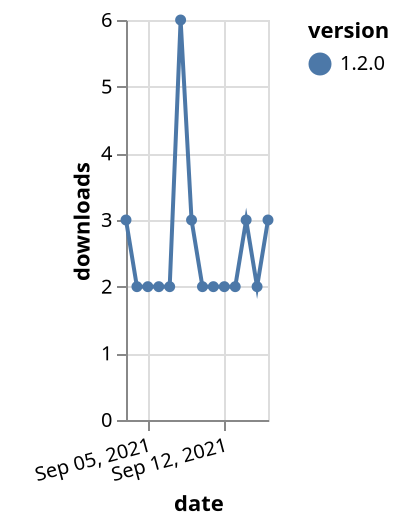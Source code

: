 {"$schema": "https://vega.github.io/schema/vega-lite/v5.json", "description": "A simple bar chart with embedded data.", "data": {"values": [{"date": "2021-09-03", "total": 710, "delta": 3, "version": "1.2.0"}, {"date": "2021-09-04", "total": 712, "delta": 2, "version": "1.2.0"}, {"date": "2021-09-05", "total": 714, "delta": 2, "version": "1.2.0"}, {"date": "2021-09-06", "total": 716, "delta": 2, "version": "1.2.0"}, {"date": "2021-09-07", "total": 718, "delta": 2, "version": "1.2.0"}, {"date": "2021-09-08", "total": 724, "delta": 6, "version": "1.2.0"}, {"date": "2021-09-09", "total": 727, "delta": 3, "version": "1.2.0"}, {"date": "2021-09-10", "total": 729, "delta": 2, "version": "1.2.0"}, {"date": "2021-09-11", "total": 731, "delta": 2, "version": "1.2.0"}, {"date": "2021-09-12", "total": 733, "delta": 2, "version": "1.2.0"}, {"date": "2021-09-13", "total": 735, "delta": 2, "version": "1.2.0"}, {"date": "2021-09-14", "total": 738, "delta": 3, "version": "1.2.0"}, {"date": "2021-09-15", "total": 740, "delta": 2, "version": "1.2.0"}, {"date": "2021-09-16", "total": 743, "delta": 3, "version": "1.2.0"}]}, "width": "container", "mark": {"type": "line", "point": {"filled": true}}, "encoding": {"x": {"field": "date", "type": "temporal", "timeUnit": "yearmonthdate", "title": "date", "axis": {"labelAngle": -15}}, "y": {"field": "delta", "type": "quantitative", "title": "downloads"}, "color": {"field": "version", "type": "nominal"}, "tooltip": {"field": "delta"}}}